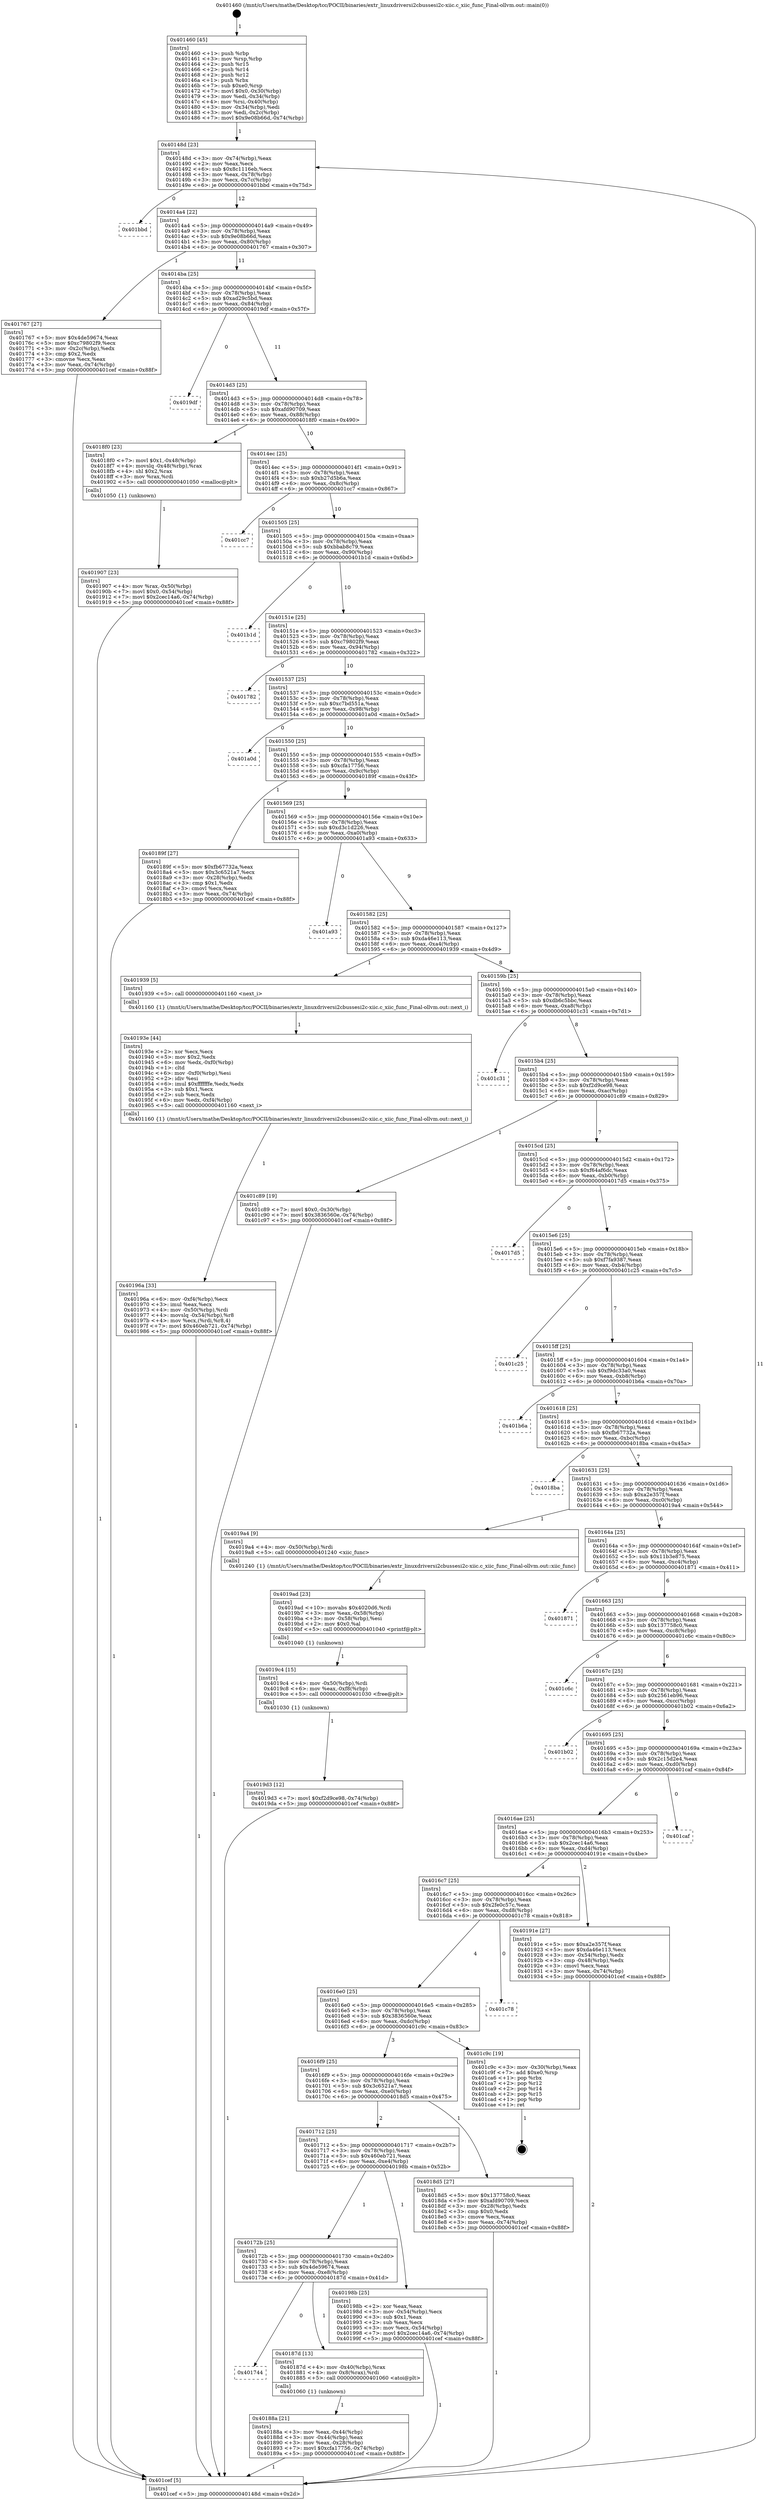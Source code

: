 digraph "0x401460" {
  label = "0x401460 (/mnt/c/Users/mathe/Desktop/tcc/POCII/binaries/extr_linuxdriversi2cbussesi2c-xiic.c_xiic_func_Final-ollvm.out::main(0))"
  labelloc = "t"
  node[shape=record]

  Entry [label="",width=0.3,height=0.3,shape=circle,fillcolor=black,style=filled]
  "0x40148d" [label="{
     0x40148d [23]\l
     | [instrs]\l
     &nbsp;&nbsp;0x40148d \<+3\>: mov -0x74(%rbp),%eax\l
     &nbsp;&nbsp;0x401490 \<+2\>: mov %eax,%ecx\l
     &nbsp;&nbsp;0x401492 \<+6\>: sub $0x8c1116eb,%ecx\l
     &nbsp;&nbsp;0x401498 \<+3\>: mov %eax,-0x78(%rbp)\l
     &nbsp;&nbsp;0x40149b \<+3\>: mov %ecx,-0x7c(%rbp)\l
     &nbsp;&nbsp;0x40149e \<+6\>: je 0000000000401bbd \<main+0x75d\>\l
  }"]
  "0x401bbd" [label="{
     0x401bbd\l
  }", style=dashed]
  "0x4014a4" [label="{
     0x4014a4 [22]\l
     | [instrs]\l
     &nbsp;&nbsp;0x4014a4 \<+5\>: jmp 00000000004014a9 \<main+0x49\>\l
     &nbsp;&nbsp;0x4014a9 \<+3\>: mov -0x78(%rbp),%eax\l
     &nbsp;&nbsp;0x4014ac \<+5\>: sub $0x9e08b66d,%eax\l
     &nbsp;&nbsp;0x4014b1 \<+3\>: mov %eax,-0x80(%rbp)\l
     &nbsp;&nbsp;0x4014b4 \<+6\>: je 0000000000401767 \<main+0x307\>\l
  }"]
  Exit [label="",width=0.3,height=0.3,shape=circle,fillcolor=black,style=filled,peripheries=2]
  "0x401767" [label="{
     0x401767 [27]\l
     | [instrs]\l
     &nbsp;&nbsp;0x401767 \<+5\>: mov $0x4de59674,%eax\l
     &nbsp;&nbsp;0x40176c \<+5\>: mov $0xc79802f9,%ecx\l
     &nbsp;&nbsp;0x401771 \<+3\>: mov -0x2c(%rbp),%edx\l
     &nbsp;&nbsp;0x401774 \<+3\>: cmp $0x2,%edx\l
     &nbsp;&nbsp;0x401777 \<+3\>: cmovne %ecx,%eax\l
     &nbsp;&nbsp;0x40177a \<+3\>: mov %eax,-0x74(%rbp)\l
     &nbsp;&nbsp;0x40177d \<+5\>: jmp 0000000000401cef \<main+0x88f\>\l
  }"]
  "0x4014ba" [label="{
     0x4014ba [25]\l
     | [instrs]\l
     &nbsp;&nbsp;0x4014ba \<+5\>: jmp 00000000004014bf \<main+0x5f\>\l
     &nbsp;&nbsp;0x4014bf \<+3\>: mov -0x78(%rbp),%eax\l
     &nbsp;&nbsp;0x4014c2 \<+5\>: sub $0xad29c5bd,%eax\l
     &nbsp;&nbsp;0x4014c7 \<+6\>: mov %eax,-0x84(%rbp)\l
     &nbsp;&nbsp;0x4014cd \<+6\>: je 00000000004019df \<main+0x57f\>\l
  }"]
  "0x401cef" [label="{
     0x401cef [5]\l
     | [instrs]\l
     &nbsp;&nbsp;0x401cef \<+5\>: jmp 000000000040148d \<main+0x2d\>\l
  }"]
  "0x401460" [label="{
     0x401460 [45]\l
     | [instrs]\l
     &nbsp;&nbsp;0x401460 \<+1\>: push %rbp\l
     &nbsp;&nbsp;0x401461 \<+3\>: mov %rsp,%rbp\l
     &nbsp;&nbsp;0x401464 \<+2\>: push %r15\l
     &nbsp;&nbsp;0x401466 \<+2\>: push %r14\l
     &nbsp;&nbsp;0x401468 \<+2\>: push %r12\l
     &nbsp;&nbsp;0x40146a \<+1\>: push %rbx\l
     &nbsp;&nbsp;0x40146b \<+7\>: sub $0xe0,%rsp\l
     &nbsp;&nbsp;0x401472 \<+7\>: movl $0x0,-0x30(%rbp)\l
     &nbsp;&nbsp;0x401479 \<+3\>: mov %edi,-0x34(%rbp)\l
     &nbsp;&nbsp;0x40147c \<+4\>: mov %rsi,-0x40(%rbp)\l
     &nbsp;&nbsp;0x401480 \<+3\>: mov -0x34(%rbp),%edi\l
     &nbsp;&nbsp;0x401483 \<+3\>: mov %edi,-0x2c(%rbp)\l
     &nbsp;&nbsp;0x401486 \<+7\>: movl $0x9e08b66d,-0x74(%rbp)\l
  }"]
  "0x4019d3" [label="{
     0x4019d3 [12]\l
     | [instrs]\l
     &nbsp;&nbsp;0x4019d3 \<+7\>: movl $0xf2d9ce98,-0x74(%rbp)\l
     &nbsp;&nbsp;0x4019da \<+5\>: jmp 0000000000401cef \<main+0x88f\>\l
  }"]
  "0x4019df" [label="{
     0x4019df\l
  }", style=dashed]
  "0x4014d3" [label="{
     0x4014d3 [25]\l
     | [instrs]\l
     &nbsp;&nbsp;0x4014d3 \<+5\>: jmp 00000000004014d8 \<main+0x78\>\l
     &nbsp;&nbsp;0x4014d8 \<+3\>: mov -0x78(%rbp),%eax\l
     &nbsp;&nbsp;0x4014db \<+5\>: sub $0xafd90709,%eax\l
     &nbsp;&nbsp;0x4014e0 \<+6\>: mov %eax,-0x88(%rbp)\l
     &nbsp;&nbsp;0x4014e6 \<+6\>: je 00000000004018f0 \<main+0x490\>\l
  }"]
  "0x4019c4" [label="{
     0x4019c4 [15]\l
     | [instrs]\l
     &nbsp;&nbsp;0x4019c4 \<+4\>: mov -0x50(%rbp),%rdi\l
     &nbsp;&nbsp;0x4019c8 \<+6\>: mov %eax,-0xf8(%rbp)\l
     &nbsp;&nbsp;0x4019ce \<+5\>: call 0000000000401030 \<free@plt\>\l
     | [calls]\l
     &nbsp;&nbsp;0x401030 \{1\} (unknown)\l
  }"]
  "0x4018f0" [label="{
     0x4018f0 [23]\l
     | [instrs]\l
     &nbsp;&nbsp;0x4018f0 \<+7\>: movl $0x1,-0x48(%rbp)\l
     &nbsp;&nbsp;0x4018f7 \<+4\>: movslq -0x48(%rbp),%rax\l
     &nbsp;&nbsp;0x4018fb \<+4\>: shl $0x2,%rax\l
     &nbsp;&nbsp;0x4018ff \<+3\>: mov %rax,%rdi\l
     &nbsp;&nbsp;0x401902 \<+5\>: call 0000000000401050 \<malloc@plt\>\l
     | [calls]\l
     &nbsp;&nbsp;0x401050 \{1\} (unknown)\l
  }"]
  "0x4014ec" [label="{
     0x4014ec [25]\l
     | [instrs]\l
     &nbsp;&nbsp;0x4014ec \<+5\>: jmp 00000000004014f1 \<main+0x91\>\l
     &nbsp;&nbsp;0x4014f1 \<+3\>: mov -0x78(%rbp),%eax\l
     &nbsp;&nbsp;0x4014f4 \<+5\>: sub $0xb27d5b6a,%eax\l
     &nbsp;&nbsp;0x4014f9 \<+6\>: mov %eax,-0x8c(%rbp)\l
     &nbsp;&nbsp;0x4014ff \<+6\>: je 0000000000401cc7 \<main+0x867\>\l
  }"]
  "0x4019ad" [label="{
     0x4019ad [23]\l
     | [instrs]\l
     &nbsp;&nbsp;0x4019ad \<+10\>: movabs $0x4020d6,%rdi\l
     &nbsp;&nbsp;0x4019b7 \<+3\>: mov %eax,-0x58(%rbp)\l
     &nbsp;&nbsp;0x4019ba \<+3\>: mov -0x58(%rbp),%esi\l
     &nbsp;&nbsp;0x4019bd \<+2\>: mov $0x0,%al\l
     &nbsp;&nbsp;0x4019bf \<+5\>: call 0000000000401040 \<printf@plt\>\l
     | [calls]\l
     &nbsp;&nbsp;0x401040 \{1\} (unknown)\l
  }"]
  "0x401cc7" [label="{
     0x401cc7\l
  }", style=dashed]
  "0x401505" [label="{
     0x401505 [25]\l
     | [instrs]\l
     &nbsp;&nbsp;0x401505 \<+5\>: jmp 000000000040150a \<main+0xaa\>\l
     &nbsp;&nbsp;0x40150a \<+3\>: mov -0x78(%rbp),%eax\l
     &nbsp;&nbsp;0x40150d \<+5\>: sub $0xbbab8c79,%eax\l
     &nbsp;&nbsp;0x401512 \<+6\>: mov %eax,-0x90(%rbp)\l
     &nbsp;&nbsp;0x401518 \<+6\>: je 0000000000401b1d \<main+0x6bd\>\l
  }"]
  "0x40196a" [label="{
     0x40196a [33]\l
     | [instrs]\l
     &nbsp;&nbsp;0x40196a \<+6\>: mov -0xf4(%rbp),%ecx\l
     &nbsp;&nbsp;0x401970 \<+3\>: imul %eax,%ecx\l
     &nbsp;&nbsp;0x401973 \<+4\>: mov -0x50(%rbp),%rdi\l
     &nbsp;&nbsp;0x401977 \<+4\>: movslq -0x54(%rbp),%r8\l
     &nbsp;&nbsp;0x40197b \<+4\>: mov %ecx,(%rdi,%r8,4)\l
     &nbsp;&nbsp;0x40197f \<+7\>: movl $0x460eb721,-0x74(%rbp)\l
     &nbsp;&nbsp;0x401986 \<+5\>: jmp 0000000000401cef \<main+0x88f\>\l
  }"]
  "0x401b1d" [label="{
     0x401b1d\l
  }", style=dashed]
  "0x40151e" [label="{
     0x40151e [25]\l
     | [instrs]\l
     &nbsp;&nbsp;0x40151e \<+5\>: jmp 0000000000401523 \<main+0xc3\>\l
     &nbsp;&nbsp;0x401523 \<+3\>: mov -0x78(%rbp),%eax\l
     &nbsp;&nbsp;0x401526 \<+5\>: sub $0xc79802f9,%eax\l
     &nbsp;&nbsp;0x40152b \<+6\>: mov %eax,-0x94(%rbp)\l
     &nbsp;&nbsp;0x401531 \<+6\>: je 0000000000401782 \<main+0x322\>\l
  }"]
  "0x40193e" [label="{
     0x40193e [44]\l
     | [instrs]\l
     &nbsp;&nbsp;0x40193e \<+2\>: xor %ecx,%ecx\l
     &nbsp;&nbsp;0x401940 \<+5\>: mov $0x2,%edx\l
     &nbsp;&nbsp;0x401945 \<+6\>: mov %edx,-0xf0(%rbp)\l
     &nbsp;&nbsp;0x40194b \<+1\>: cltd\l
     &nbsp;&nbsp;0x40194c \<+6\>: mov -0xf0(%rbp),%esi\l
     &nbsp;&nbsp;0x401952 \<+2\>: idiv %esi\l
     &nbsp;&nbsp;0x401954 \<+6\>: imul $0xfffffffe,%edx,%edx\l
     &nbsp;&nbsp;0x40195a \<+3\>: sub $0x1,%ecx\l
     &nbsp;&nbsp;0x40195d \<+2\>: sub %ecx,%edx\l
     &nbsp;&nbsp;0x40195f \<+6\>: mov %edx,-0xf4(%rbp)\l
     &nbsp;&nbsp;0x401965 \<+5\>: call 0000000000401160 \<next_i\>\l
     | [calls]\l
     &nbsp;&nbsp;0x401160 \{1\} (/mnt/c/Users/mathe/Desktop/tcc/POCII/binaries/extr_linuxdriversi2cbussesi2c-xiic.c_xiic_func_Final-ollvm.out::next_i)\l
  }"]
  "0x401782" [label="{
     0x401782\l
  }", style=dashed]
  "0x401537" [label="{
     0x401537 [25]\l
     | [instrs]\l
     &nbsp;&nbsp;0x401537 \<+5\>: jmp 000000000040153c \<main+0xdc\>\l
     &nbsp;&nbsp;0x40153c \<+3\>: mov -0x78(%rbp),%eax\l
     &nbsp;&nbsp;0x40153f \<+5\>: sub $0xc7bd551a,%eax\l
     &nbsp;&nbsp;0x401544 \<+6\>: mov %eax,-0x98(%rbp)\l
     &nbsp;&nbsp;0x40154a \<+6\>: je 0000000000401a0d \<main+0x5ad\>\l
  }"]
  "0x401907" [label="{
     0x401907 [23]\l
     | [instrs]\l
     &nbsp;&nbsp;0x401907 \<+4\>: mov %rax,-0x50(%rbp)\l
     &nbsp;&nbsp;0x40190b \<+7\>: movl $0x0,-0x54(%rbp)\l
     &nbsp;&nbsp;0x401912 \<+7\>: movl $0x2cec14a6,-0x74(%rbp)\l
     &nbsp;&nbsp;0x401919 \<+5\>: jmp 0000000000401cef \<main+0x88f\>\l
  }"]
  "0x401a0d" [label="{
     0x401a0d\l
  }", style=dashed]
  "0x401550" [label="{
     0x401550 [25]\l
     | [instrs]\l
     &nbsp;&nbsp;0x401550 \<+5\>: jmp 0000000000401555 \<main+0xf5\>\l
     &nbsp;&nbsp;0x401555 \<+3\>: mov -0x78(%rbp),%eax\l
     &nbsp;&nbsp;0x401558 \<+5\>: sub $0xcfa17756,%eax\l
     &nbsp;&nbsp;0x40155d \<+6\>: mov %eax,-0x9c(%rbp)\l
     &nbsp;&nbsp;0x401563 \<+6\>: je 000000000040189f \<main+0x43f\>\l
  }"]
  "0x40188a" [label="{
     0x40188a [21]\l
     | [instrs]\l
     &nbsp;&nbsp;0x40188a \<+3\>: mov %eax,-0x44(%rbp)\l
     &nbsp;&nbsp;0x40188d \<+3\>: mov -0x44(%rbp),%eax\l
     &nbsp;&nbsp;0x401890 \<+3\>: mov %eax,-0x28(%rbp)\l
     &nbsp;&nbsp;0x401893 \<+7\>: movl $0xcfa17756,-0x74(%rbp)\l
     &nbsp;&nbsp;0x40189a \<+5\>: jmp 0000000000401cef \<main+0x88f\>\l
  }"]
  "0x40189f" [label="{
     0x40189f [27]\l
     | [instrs]\l
     &nbsp;&nbsp;0x40189f \<+5\>: mov $0xfb67732a,%eax\l
     &nbsp;&nbsp;0x4018a4 \<+5\>: mov $0x3c6521a7,%ecx\l
     &nbsp;&nbsp;0x4018a9 \<+3\>: mov -0x28(%rbp),%edx\l
     &nbsp;&nbsp;0x4018ac \<+3\>: cmp $0x1,%edx\l
     &nbsp;&nbsp;0x4018af \<+3\>: cmovl %ecx,%eax\l
     &nbsp;&nbsp;0x4018b2 \<+3\>: mov %eax,-0x74(%rbp)\l
     &nbsp;&nbsp;0x4018b5 \<+5\>: jmp 0000000000401cef \<main+0x88f\>\l
  }"]
  "0x401569" [label="{
     0x401569 [25]\l
     | [instrs]\l
     &nbsp;&nbsp;0x401569 \<+5\>: jmp 000000000040156e \<main+0x10e\>\l
     &nbsp;&nbsp;0x40156e \<+3\>: mov -0x78(%rbp),%eax\l
     &nbsp;&nbsp;0x401571 \<+5\>: sub $0xd3c1d226,%eax\l
     &nbsp;&nbsp;0x401576 \<+6\>: mov %eax,-0xa0(%rbp)\l
     &nbsp;&nbsp;0x40157c \<+6\>: je 0000000000401a93 \<main+0x633\>\l
  }"]
  "0x401744" [label="{
     0x401744\l
  }", style=dashed]
  "0x401a93" [label="{
     0x401a93\l
  }", style=dashed]
  "0x401582" [label="{
     0x401582 [25]\l
     | [instrs]\l
     &nbsp;&nbsp;0x401582 \<+5\>: jmp 0000000000401587 \<main+0x127\>\l
     &nbsp;&nbsp;0x401587 \<+3\>: mov -0x78(%rbp),%eax\l
     &nbsp;&nbsp;0x40158a \<+5\>: sub $0xda46e113,%eax\l
     &nbsp;&nbsp;0x40158f \<+6\>: mov %eax,-0xa4(%rbp)\l
     &nbsp;&nbsp;0x401595 \<+6\>: je 0000000000401939 \<main+0x4d9\>\l
  }"]
  "0x40187d" [label="{
     0x40187d [13]\l
     | [instrs]\l
     &nbsp;&nbsp;0x40187d \<+4\>: mov -0x40(%rbp),%rax\l
     &nbsp;&nbsp;0x401881 \<+4\>: mov 0x8(%rax),%rdi\l
     &nbsp;&nbsp;0x401885 \<+5\>: call 0000000000401060 \<atoi@plt\>\l
     | [calls]\l
     &nbsp;&nbsp;0x401060 \{1\} (unknown)\l
  }"]
  "0x401939" [label="{
     0x401939 [5]\l
     | [instrs]\l
     &nbsp;&nbsp;0x401939 \<+5\>: call 0000000000401160 \<next_i\>\l
     | [calls]\l
     &nbsp;&nbsp;0x401160 \{1\} (/mnt/c/Users/mathe/Desktop/tcc/POCII/binaries/extr_linuxdriversi2cbussesi2c-xiic.c_xiic_func_Final-ollvm.out::next_i)\l
  }"]
  "0x40159b" [label="{
     0x40159b [25]\l
     | [instrs]\l
     &nbsp;&nbsp;0x40159b \<+5\>: jmp 00000000004015a0 \<main+0x140\>\l
     &nbsp;&nbsp;0x4015a0 \<+3\>: mov -0x78(%rbp),%eax\l
     &nbsp;&nbsp;0x4015a3 \<+5\>: sub $0xdb6c5bbc,%eax\l
     &nbsp;&nbsp;0x4015a8 \<+6\>: mov %eax,-0xa8(%rbp)\l
     &nbsp;&nbsp;0x4015ae \<+6\>: je 0000000000401c31 \<main+0x7d1\>\l
  }"]
  "0x40172b" [label="{
     0x40172b [25]\l
     | [instrs]\l
     &nbsp;&nbsp;0x40172b \<+5\>: jmp 0000000000401730 \<main+0x2d0\>\l
     &nbsp;&nbsp;0x401730 \<+3\>: mov -0x78(%rbp),%eax\l
     &nbsp;&nbsp;0x401733 \<+5\>: sub $0x4de59674,%eax\l
     &nbsp;&nbsp;0x401738 \<+6\>: mov %eax,-0xe8(%rbp)\l
     &nbsp;&nbsp;0x40173e \<+6\>: je 000000000040187d \<main+0x41d\>\l
  }"]
  "0x401c31" [label="{
     0x401c31\l
  }", style=dashed]
  "0x4015b4" [label="{
     0x4015b4 [25]\l
     | [instrs]\l
     &nbsp;&nbsp;0x4015b4 \<+5\>: jmp 00000000004015b9 \<main+0x159\>\l
     &nbsp;&nbsp;0x4015b9 \<+3\>: mov -0x78(%rbp),%eax\l
     &nbsp;&nbsp;0x4015bc \<+5\>: sub $0xf2d9ce98,%eax\l
     &nbsp;&nbsp;0x4015c1 \<+6\>: mov %eax,-0xac(%rbp)\l
     &nbsp;&nbsp;0x4015c7 \<+6\>: je 0000000000401c89 \<main+0x829\>\l
  }"]
  "0x40198b" [label="{
     0x40198b [25]\l
     | [instrs]\l
     &nbsp;&nbsp;0x40198b \<+2\>: xor %eax,%eax\l
     &nbsp;&nbsp;0x40198d \<+3\>: mov -0x54(%rbp),%ecx\l
     &nbsp;&nbsp;0x401990 \<+3\>: sub $0x1,%eax\l
     &nbsp;&nbsp;0x401993 \<+2\>: sub %eax,%ecx\l
     &nbsp;&nbsp;0x401995 \<+3\>: mov %ecx,-0x54(%rbp)\l
     &nbsp;&nbsp;0x401998 \<+7\>: movl $0x2cec14a6,-0x74(%rbp)\l
     &nbsp;&nbsp;0x40199f \<+5\>: jmp 0000000000401cef \<main+0x88f\>\l
  }"]
  "0x401c89" [label="{
     0x401c89 [19]\l
     | [instrs]\l
     &nbsp;&nbsp;0x401c89 \<+7\>: movl $0x0,-0x30(%rbp)\l
     &nbsp;&nbsp;0x401c90 \<+7\>: movl $0x3836560e,-0x74(%rbp)\l
     &nbsp;&nbsp;0x401c97 \<+5\>: jmp 0000000000401cef \<main+0x88f\>\l
  }"]
  "0x4015cd" [label="{
     0x4015cd [25]\l
     | [instrs]\l
     &nbsp;&nbsp;0x4015cd \<+5\>: jmp 00000000004015d2 \<main+0x172\>\l
     &nbsp;&nbsp;0x4015d2 \<+3\>: mov -0x78(%rbp),%eax\l
     &nbsp;&nbsp;0x4015d5 \<+5\>: sub $0xf64af6dc,%eax\l
     &nbsp;&nbsp;0x4015da \<+6\>: mov %eax,-0xb0(%rbp)\l
     &nbsp;&nbsp;0x4015e0 \<+6\>: je 00000000004017d5 \<main+0x375\>\l
  }"]
  "0x401712" [label="{
     0x401712 [25]\l
     | [instrs]\l
     &nbsp;&nbsp;0x401712 \<+5\>: jmp 0000000000401717 \<main+0x2b7\>\l
     &nbsp;&nbsp;0x401717 \<+3\>: mov -0x78(%rbp),%eax\l
     &nbsp;&nbsp;0x40171a \<+5\>: sub $0x460eb721,%eax\l
     &nbsp;&nbsp;0x40171f \<+6\>: mov %eax,-0xe4(%rbp)\l
     &nbsp;&nbsp;0x401725 \<+6\>: je 000000000040198b \<main+0x52b\>\l
  }"]
  "0x4017d5" [label="{
     0x4017d5\l
  }", style=dashed]
  "0x4015e6" [label="{
     0x4015e6 [25]\l
     | [instrs]\l
     &nbsp;&nbsp;0x4015e6 \<+5\>: jmp 00000000004015eb \<main+0x18b\>\l
     &nbsp;&nbsp;0x4015eb \<+3\>: mov -0x78(%rbp),%eax\l
     &nbsp;&nbsp;0x4015ee \<+5\>: sub $0xf7fa9387,%eax\l
     &nbsp;&nbsp;0x4015f3 \<+6\>: mov %eax,-0xb4(%rbp)\l
     &nbsp;&nbsp;0x4015f9 \<+6\>: je 0000000000401c25 \<main+0x7c5\>\l
  }"]
  "0x4018d5" [label="{
     0x4018d5 [27]\l
     | [instrs]\l
     &nbsp;&nbsp;0x4018d5 \<+5\>: mov $0x137758c0,%eax\l
     &nbsp;&nbsp;0x4018da \<+5\>: mov $0xafd90709,%ecx\l
     &nbsp;&nbsp;0x4018df \<+3\>: mov -0x28(%rbp),%edx\l
     &nbsp;&nbsp;0x4018e2 \<+3\>: cmp $0x0,%edx\l
     &nbsp;&nbsp;0x4018e5 \<+3\>: cmove %ecx,%eax\l
     &nbsp;&nbsp;0x4018e8 \<+3\>: mov %eax,-0x74(%rbp)\l
     &nbsp;&nbsp;0x4018eb \<+5\>: jmp 0000000000401cef \<main+0x88f\>\l
  }"]
  "0x401c25" [label="{
     0x401c25\l
  }", style=dashed]
  "0x4015ff" [label="{
     0x4015ff [25]\l
     | [instrs]\l
     &nbsp;&nbsp;0x4015ff \<+5\>: jmp 0000000000401604 \<main+0x1a4\>\l
     &nbsp;&nbsp;0x401604 \<+3\>: mov -0x78(%rbp),%eax\l
     &nbsp;&nbsp;0x401607 \<+5\>: sub $0xf9dc33a0,%eax\l
     &nbsp;&nbsp;0x40160c \<+6\>: mov %eax,-0xb8(%rbp)\l
     &nbsp;&nbsp;0x401612 \<+6\>: je 0000000000401b6a \<main+0x70a\>\l
  }"]
  "0x4016f9" [label="{
     0x4016f9 [25]\l
     | [instrs]\l
     &nbsp;&nbsp;0x4016f9 \<+5\>: jmp 00000000004016fe \<main+0x29e\>\l
     &nbsp;&nbsp;0x4016fe \<+3\>: mov -0x78(%rbp),%eax\l
     &nbsp;&nbsp;0x401701 \<+5\>: sub $0x3c6521a7,%eax\l
     &nbsp;&nbsp;0x401706 \<+6\>: mov %eax,-0xe0(%rbp)\l
     &nbsp;&nbsp;0x40170c \<+6\>: je 00000000004018d5 \<main+0x475\>\l
  }"]
  "0x401b6a" [label="{
     0x401b6a\l
  }", style=dashed]
  "0x401618" [label="{
     0x401618 [25]\l
     | [instrs]\l
     &nbsp;&nbsp;0x401618 \<+5\>: jmp 000000000040161d \<main+0x1bd\>\l
     &nbsp;&nbsp;0x40161d \<+3\>: mov -0x78(%rbp),%eax\l
     &nbsp;&nbsp;0x401620 \<+5\>: sub $0xfb67732a,%eax\l
     &nbsp;&nbsp;0x401625 \<+6\>: mov %eax,-0xbc(%rbp)\l
     &nbsp;&nbsp;0x40162b \<+6\>: je 00000000004018ba \<main+0x45a\>\l
  }"]
  "0x401c9c" [label="{
     0x401c9c [19]\l
     | [instrs]\l
     &nbsp;&nbsp;0x401c9c \<+3\>: mov -0x30(%rbp),%eax\l
     &nbsp;&nbsp;0x401c9f \<+7\>: add $0xe0,%rsp\l
     &nbsp;&nbsp;0x401ca6 \<+1\>: pop %rbx\l
     &nbsp;&nbsp;0x401ca7 \<+2\>: pop %r12\l
     &nbsp;&nbsp;0x401ca9 \<+2\>: pop %r14\l
     &nbsp;&nbsp;0x401cab \<+2\>: pop %r15\l
     &nbsp;&nbsp;0x401cad \<+1\>: pop %rbp\l
     &nbsp;&nbsp;0x401cae \<+1\>: ret\l
  }"]
  "0x4018ba" [label="{
     0x4018ba\l
  }", style=dashed]
  "0x401631" [label="{
     0x401631 [25]\l
     | [instrs]\l
     &nbsp;&nbsp;0x401631 \<+5\>: jmp 0000000000401636 \<main+0x1d6\>\l
     &nbsp;&nbsp;0x401636 \<+3\>: mov -0x78(%rbp),%eax\l
     &nbsp;&nbsp;0x401639 \<+5\>: sub $0xa2e357f,%eax\l
     &nbsp;&nbsp;0x40163e \<+6\>: mov %eax,-0xc0(%rbp)\l
     &nbsp;&nbsp;0x401644 \<+6\>: je 00000000004019a4 \<main+0x544\>\l
  }"]
  "0x4016e0" [label="{
     0x4016e0 [25]\l
     | [instrs]\l
     &nbsp;&nbsp;0x4016e0 \<+5\>: jmp 00000000004016e5 \<main+0x285\>\l
     &nbsp;&nbsp;0x4016e5 \<+3\>: mov -0x78(%rbp),%eax\l
     &nbsp;&nbsp;0x4016e8 \<+5\>: sub $0x3836560e,%eax\l
     &nbsp;&nbsp;0x4016ed \<+6\>: mov %eax,-0xdc(%rbp)\l
     &nbsp;&nbsp;0x4016f3 \<+6\>: je 0000000000401c9c \<main+0x83c\>\l
  }"]
  "0x4019a4" [label="{
     0x4019a4 [9]\l
     | [instrs]\l
     &nbsp;&nbsp;0x4019a4 \<+4\>: mov -0x50(%rbp),%rdi\l
     &nbsp;&nbsp;0x4019a8 \<+5\>: call 0000000000401240 \<xiic_func\>\l
     | [calls]\l
     &nbsp;&nbsp;0x401240 \{1\} (/mnt/c/Users/mathe/Desktop/tcc/POCII/binaries/extr_linuxdriversi2cbussesi2c-xiic.c_xiic_func_Final-ollvm.out::xiic_func)\l
  }"]
  "0x40164a" [label="{
     0x40164a [25]\l
     | [instrs]\l
     &nbsp;&nbsp;0x40164a \<+5\>: jmp 000000000040164f \<main+0x1ef\>\l
     &nbsp;&nbsp;0x40164f \<+3\>: mov -0x78(%rbp),%eax\l
     &nbsp;&nbsp;0x401652 \<+5\>: sub $0x11b3e875,%eax\l
     &nbsp;&nbsp;0x401657 \<+6\>: mov %eax,-0xc4(%rbp)\l
     &nbsp;&nbsp;0x40165d \<+6\>: je 0000000000401871 \<main+0x411\>\l
  }"]
  "0x401c78" [label="{
     0x401c78\l
  }", style=dashed]
  "0x401871" [label="{
     0x401871\l
  }", style=dashed]
  "0x401663" [label="{
     0x401663 [25]\l
     | [instrs]\l
     &nbsp;&nbsp;0x401663 \<+5\>: jmp 0000000000401668 \<main+0x208\>\l
     &nbsp;&nbsp;0x401668 \<+3\>: mov -0x78(%rbp),%eax\l
     &nbsp;&nbsp;0x40166b \<+5\>: sub $0x137758c0,%eax\l
     &nbsp;&nbsp;0x401670 \<+6\>: mov %eax,-0xc8(%rbp)\l
     &nbsp;&nbsp;0x401676 \<+6\>: je 0000000000401c6c \<main+0x80c\>\l
  }"]
  "0x4016c7" [label="{
     0x4016c7 [25]\l
     | [instrs]\l
     &nbsp;&nbsp;0x4016c7 \<+5\>: jmp 00000000004016cc \<main+0x26c\>\l
     &nbsp;&nbsp;0x4016cc \<+3\>: mov -0x78(%rbp),%eax\l
     &nbsp;&nbsp;0x4016cf \<+5\>: sub $0x2fe0c57c,%eax\l
     &nbsp;&nbsp;0x4016d4 \<+6\>: mov %eax,-0xd8(%rbp)\l
     &nbsp;&nbsp;0x4016da \<+6\>: je 0000000000401c78 \<main+0x818\>\l
  }"]
  "0x401c6c" [label="{
     0x401c6c\l
  }", style=dashed]
  "0x40167c" [label="{
     0x40167c [25]\l
     | [instrs]\l
     &nbsp;&nbsp;0x40167c \<+5\>: jmp 0000000000401681 \<main+0x221\>\l
     &nbsp;&nbsp;0x401681 \<+3\>: mov -0x78(%rbp),%eax\l
     &nbsp;&nbsp;0x401684 \<+5\>: sub $0x2561eb96,%eax\l
     &nbsp;&nbsp;0x401689 \<+6\>: mov %eax,-0xcc(%rbp)\l
     &nbsp;&nbsp;0x40168f \<+6\>: je 0000000000401b02 \<main+0x6a2\>\l
  }"]
  "0x40191e" [label="{
     0x40191e [27]\l
     | [instrs]\l
     &nbsp;&nbsp;0x40191e \<+5\>: mov $0xa2e357f,%eax\l
     &nbsp;&nbsp;0x401923 \<+5\>: mov $0xda46e113,%ecx\l
     &nbsp;&nbsp;0x401928 \<+3\>: mov -0x54(%rbp),%edx\l
     &nbsp;&nbsp;0x40192b \<+3\>: cmp -0x48(%rbp),%edx\l
     &nbsp;&nbsp;0x40192e \<+3\>: cmovl %ecx,%eax\l
     &nbsp;&nbsp;0x401931 \<+3\>: mov %eax,-0x74(%rbp)\l
     &nbsp;&nbsp;0x401934 \<+5\>: jmp 0000000000401cef \<main+0x88f\>\l
  }"]
  "0x401b02" [label="{
     0x401b02\l
  }", style=dashed]
  "0x401695" [label="{
     0x401695 [25]\l
     | [instrs]\l
     &nbsp;&nbsp;0x401695 \<+5\>: jmp 000000000040169a \<main+0x23a\>\l
     &nbsp;&nbsp;0x40169a \<+3\>: mov -0x78(%rbp),%eax\l
     &nbsp;&nbsp;0x40169d \<+5\>: sub $0x2c15d2e4,%eax\l
     &nbsp;&nbsp;0x4016a2 \<+6\>: mov %eax,-0xd0(%rbp)\l
     &nbsp;&nbsp;0x4016a8 \<+6\>: je 0000000000401caf \<main+0x84f\>\l
  }"]
  "0x4016ae" [label="{
     0x4016ae [25]\l
     | [instrs]\l
     &nbsp;&nbsp;0x4016ae \<+5\>: jmp 00000000004016b3 \<main+0x253\>\l
     &nbsp;&nbsp;0x4016b3 \<+3\>: mov -0x78(%rbp),%eax\l
     &nbsp;&nbsp;0x4016b6 \<+5\>: sub $0x2cec14a6,%eax\l
     &nbsp;&nbsp;0x4016bb \<+6\>: mov %eax,-0xd4(%rbp)\l
     &nbsp;&nbsp;0x4016c1 \<+6\>: je 000000000040191e \<main+0x4be\>\l
  }"]
  "0x401caf" [label="{
     0x401caf\l
  }", style=dashed]
  Entry -> "0x401460" [label=" 1"]
  "0x40148d" -> "0x401bbd" [label=" 0"]
  "0x40148d" -> "0x4014a4" [label=" 12"]
  "0x401c9c" -> Exit [label=" 1"]
  "0x4014a4" -> "0x401767" [label=" 1"]
  "0x4014a4" -> "0x4014ba" [label=" 11"]
  "0x401767" -> "0x401cef" [label=" 1"]
  "0x401460" -> "0x40148d" [label=" 1"]
  "0x401cef" -> "0x40148d" [label=" 11"]
  "0x401c89" -> "0x401cef" [label=" 1"]
  "0x4014ba" -> "0x4019df" [label=" 0"]
  "0x4014ba" -> "0x4014d3" [label=" 11"]
  "0x4019d3" -> "0x401cef" [label=" 1"]
  "0x4014d3" -> "0x4018f0" [label=" 1"]
  "0x4014d3" -> "0x4014ec" [label=" 10"]
  "0x4019c4" -> "0x4019d3" [label=" 1"]
  "0x4014ec" -> "0x401cc7" [label=" 0"]
  "0x4014ec" -> "0x401505" [label=" 10"]
  "0x4019ad" -> "0x4019c4" [label=" 1"]
  "0x401505" -> "0x401b1d" [label=" 0"]
  "0x401505" -> "0x40151e" [label=" 10"]
  "0x4019a4" -> "0x4019ad" [label=" 1"]
  "0x40151e" -> "0x401782" [label=" 0"]
  "0x40151e" -> "0x401537" [label=" 10"]
  "0x40198b" -> "0x401cef" [label=" 1"]
  "0x401537" -> "0x401a0d" [label=" 0"]
  "0x401537" -> "0x401550" [label=" 10"]
  "0x40196a" -> "0x401cef" [label=" 1"]
  "0x401550" -> "0x40189f" [label=" 1"]
  "0x401550" -> "0x401569" [label=" 9"]
  "0x40193e" -> "0x40196a" [label=" 1"]
  "0x401569" -> "0x401a93" [label=" 0"]
  "0x401569" -> "0x401582" [label=" 9"]
  "0x401939" -> "0x40193e" [label=" 1"]
  "0x401582" -> "0x401939" [label=" 1"]
  "0x401582" -> "0x40159b" [label=" 8"]
  "0x40191e" -> "0x401cef" [label=" 2"]
  "0x40159b" -> "0x401c31" [label=" 0"]
  "0x40159b" -> "0x4015b4" [label=" 8"]
  "0x4018f0" -> "0x401907" [label=" 1"]
  "0x4015b4" -> "0x401c89" [label=" 1"]
  "0x4015b4" -> "0x4015cd" [label=" 7"]
  "0x4018d5" -> "0x401cef" [label=" 1"]
  "0x4015cd" -> "0x4017d5" [label=" 0"]
  "0x4015cd" -> "0x4015e6" [label=" 7"]
  "0x40188a" -> "0x401cef" [label=" 1"]
  "0x4015e6" -> "0x401c25" [label=" 0"]
  "0x4015e6" -> "0x4015ff" [label=" 7"]
  "0x40187d" -> "0x40188a" [label=" 1"]
  "0x4015ff" -> "0x401b6a" [label=" 0"]
  "0x4015ff" -> "0x401618" [label=" 7"]
  "0x40172b" -> "0x40187d" [label=" 1"]
  "0x401618" -> "0x4018ba" [label=" 0"]
  "0x401618" -> "0x401631" [label=" 7"]
  "0x401907" -> "0x401cef" [label=" 1"]
  "0x401631" -> "0x4019a4" [label=" 1"]
  "0x401631" -> "0x40164a" [label=" 6"]
  "0x401712" -> "0x40198b" [label=" 1"]
  "0x40164a" -> "0x401871" [label=" 0"]
  "0x40164a" -> "0x401663" [label=" 6"]
  "0x40189f" -> "0x401cef" [label=" 1"]
  "0x401663" -> "0x401c6c" [label=" 0"]
  "0x401663" -> "0x40167c" [label=" 6"]
  "0x4016f9" -> "0x4018d5" [label=" 1"]
  "0x40167c" -> "0x401b02" [label=" 0"]
  "0x40167c" -> "0x401695" [label=" 6"]
  "0x40172b" -> "0x401744" [label=" 0"]
  "0x401695" -> "0x401caf" [label=" 0"]
  "0x401695" -> "0x4016ae" [label=" 6"]
  "0x4016e0" -> "0x4016f9" [label=" 3"]
  "0x4016ae" -> "0x40191e" [label=" 2"]
  "0x4016ae" -> "0x4016c7" [label=" 4"]
  "0x4016f9" -> "0x401712" [label=" 2"]
  "0x4016c7" -> "0x401c78" [label=" 0"]
  "0x4016c7" -> "0x4016e0" [label=" 4"]
  "0x401712" -> "0x40172b" [label=" 1"]
  "0x4016e0" -> "0x401c9c" [label=" 1"]
}

